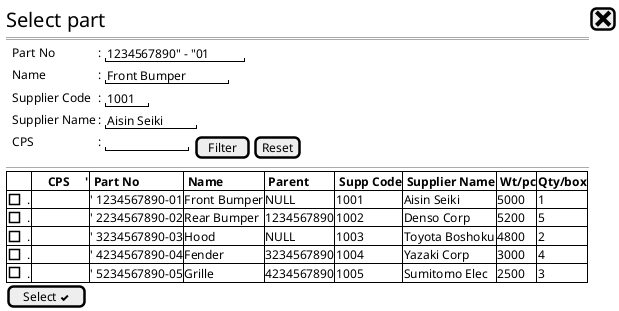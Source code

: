 @startuml
@startsalt
{
  <size:20>Select part |[<size:25><&x>]|*
  ==
  {
    .|Part No       |: {|"1234567890" - "01"}|*
    .|Name          |: {"Front Bumper   " } |*
    .|Supplier Code |: {"1001 "} |*
    .|Supplier Name |: {"Aisin Seiki"} |*
    .|CPS           |: {|"          " |} {|[Filter] | [Reset]}
  }
  --
  {#
    |.   |<b>     CPS     '|<b> Part No      |<b> Name      |<b> Parent  |<b> Supp Code     |<b> Supplier Name |<b> Wt/pc |<b>Qty/box|*
    |[ ].|.                |' 1234567890-01  | Front Bumper | NULL       | 1001             | Aisin Seiki      | 5000     |1         |*
    |[ ].|.                |' 2234567890-02  | Rear Bumper  | 1234567890 | 1002             | Denso Corp       | 5200     |5         |*
    |[ ].|.                |' 3234567890-03  | Hood         | NULL       | 1003             | Toyota Boshoku   | 4800     |2         |*
    |[ ].|.                |' 4234567890-04  | Fender       | 3234567890 | 1004             | Yazaki Corp      | 3000     |4         |*
    |[ ].|.                |' 5234567890-05  | Grille       | 4234567890 | 1005             | Sumitomo Elec    | 2500     |3         |*
  }
  [Select <&check>]
}
@@endsalt
@enduml